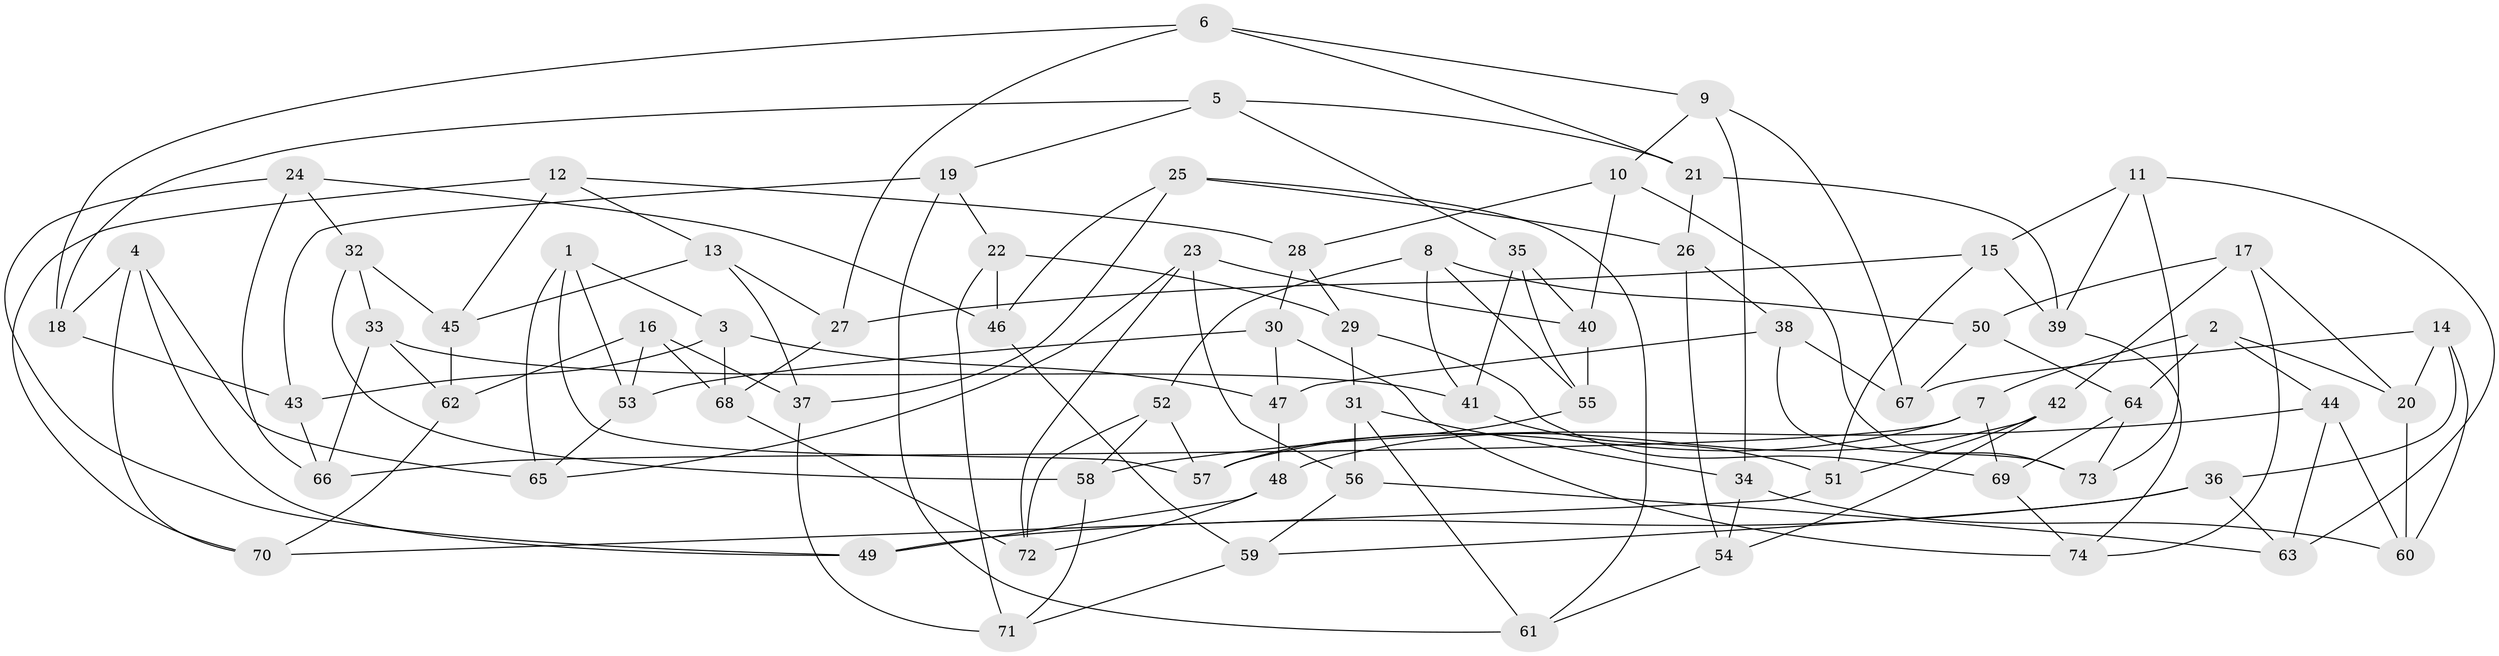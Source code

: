 // Generated by graph-tools (version 1.1) at 2025/11/02/27/25 16:11:44]
// undirected, 74 vertices, 148 edges
graph export_dot {
graph [start="1"]
  node [color=gray90,style=filled];
  1;
  2;
  3;
  4;
  5;
  6;
  7;
  8;
  9;
  10;
  11;
  12;
  13;
  14;
  15;
  16;
  17;
  18;
  19;
  20;
  21;
  22;
  23;
  24;
  25;
  26;
  27;
  28;
  29;
  30;
  31;
  32;
  33;
  34;
  35;
  36;
  37;
  38;
  39;
  40;
  41;
  42;
  43;
  44;
  45;
  46;
  47;
  48;
  49;
  50;
  51;
  52;
  53;
  54;
  55;
  56;
  57;
  58;
  59;
  60;
  61;
  62;
  63;
  64;
  65;
  66;
  67;
  68;
  69;
  70;
  71;
  72;
  73;
  74;
  1 -- 65;
  1 -- 57;
  1 -- 3;
  1 -- 53;
  2 -- 64;
  2 -- 20;
  2 -- 44;
  2 -- 7;
  3 -- 47;
  3 -- 68;
  3 -- 43;
  4 -- 70;
  4 -- 65;
  4 -- 18;
  4 -- 49;
  5 -- 21;
  5 -- 35;
  5 -- 18;
  5 -- 19;
  6 -- 18;
  6 -- 21;
  6 -- 27;
  6 -- 9;
  7 -- 57;
  7 -- 66;
  7 -- 69;
  8 -- 52;
  8 -- 55;
  8 -- 41;
  8 -- 50;
  9 -- 67;
  9 -- 34;
  9 -- 10;
  10 -- 73;
  10 -- 28;
  10 -- 40;
  11 -- 63;
  11 -- 15;
  11 -- 39;
  11 -- 73;
  12 -- 28;
  12 -- 45;
  12 -- 70;
  12 -- 13;
  13 -- 37;
  13 -- 27;
  13 -- 45;
  14 -- 67;
  14 -- 20;
  14 -- 36;
  14 -- 60;
  15 -- 39;
  15 -- 27;
  15 -- 51;
  16 -- 68;
  16 -- 37;
  16 -- 53;
  16 -- 62;
  17 -- 74;
  17 -- 42;
  17 -- 50;
  17 -- 20;
  18 -- 43;
  19 -- 22;
  19 -- 43;
  19 -- 61;
  20 -- 60;
  21 -- 39;
  21 -- 26;
  22 -- 71;
  22 -- 29;
  22 -- 46;
  23 -- 65;
  23 -- 72;
  23 -- 56;
  23 -- 40;
  24 -- 32;
  24 -- 46;
  24 -- 49;
  24 -- 66;
  25 -- 26;
  25 -- 61;
  25 -- 46;
  25 -- 37;
  26 -- 54;
  26 -- 38;
  27 -- 68;
  28 -- 29;
  28 -- 30;
  29 -- 69;
  29 -- 31;
  30 -- 74;
  30 -- 53;
  30 -- 47;
  31 -- 61;
  31 -- 34;
  31 -- 56;
  32 -- 58;
  32 -- 33;
  32 -- 45;
  33 -- 66;
  33 -- 62;
  33 -- 41;
  34 -- 60;
  34 -- 54;
  35 -- 55;
  35 -- 41;
  35 -- 40;
  36 -- 63;
  36 -- 59;
  36 -- 49;
  37 -- 71;
  38 -- 47;
  38 -- 67;
  38 -- 73;
  39 -- 74;
  40 -- 55;
  41 -- 51;
  42 -- 51;
  42 -- 54;
  42 -- 48;
  43 -- 66;
  44 -- 60;
  44 -- 58;
  44 -- 63;
  45 -- 62;
  46 -- 59;
  47 -- 48;
  48 -- 72;
  48 -- 49;
  50 -- 64;
  50 -- 67;
  51 -- 70;
  52 -- 72;
  52 -- 57;
  52 -- 58;
  53 -- 65;
  54 -- 61;
  55 -- 57;
  56 -- 59;
  56 -- 63;
  58 -- 71;
  59 -- 71;
  62 -- 70;
  64 -- 73;
  64 -- 69;
  68 -- 72;
  69 -- 74;
}
